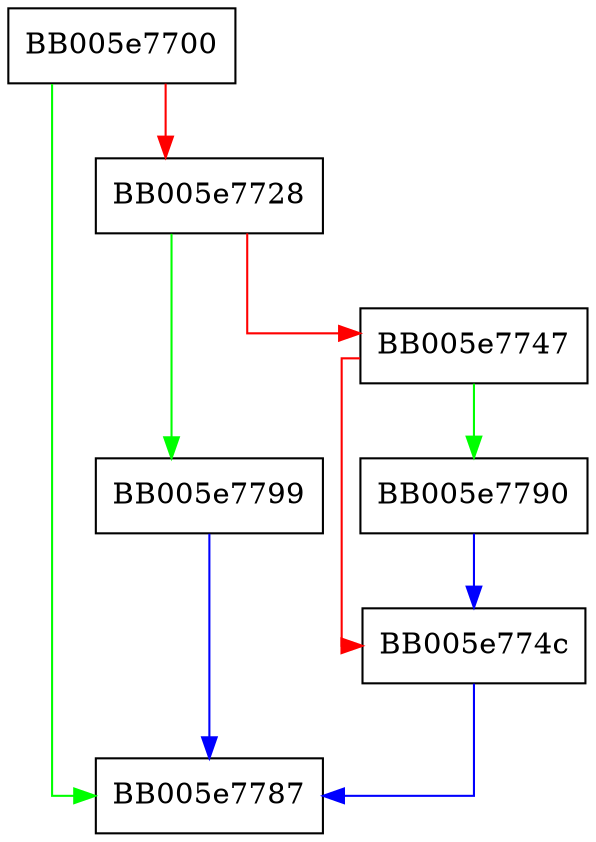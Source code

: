 digraph OPENSSL_LH_new {
  node [shape="box"];
  graph [splines=ortho];
  BB005e7700 -> BB005e7787 [color="green"];
  BB005e7700 -> BB005e7728 [color="red"];
  BB005e7728 -> BB005e7799 [color="green"];
  BB005e7728 -> BB005e7747 [color="red"];
  BB005e7747 -> BB005e7790 [color="green"];
  BB005e7747 -> BB005e774c [color="red"];
  BB005e774c -> BB005e7787 [color="blue"];
  BB005e7790 -> BB005e774c [color="blue"];
  BB005e7799 -> BB005e7787 [color="blue"];
}